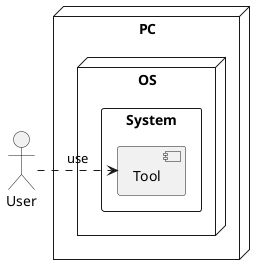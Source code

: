 @startuml diagram

node "PC" as pc {

    node "OS" as os {
        rectangle "System" as system {
            component "Tool" as tool
        }
    }
}

actor "User" as user

user .> tool: use

@enduml
